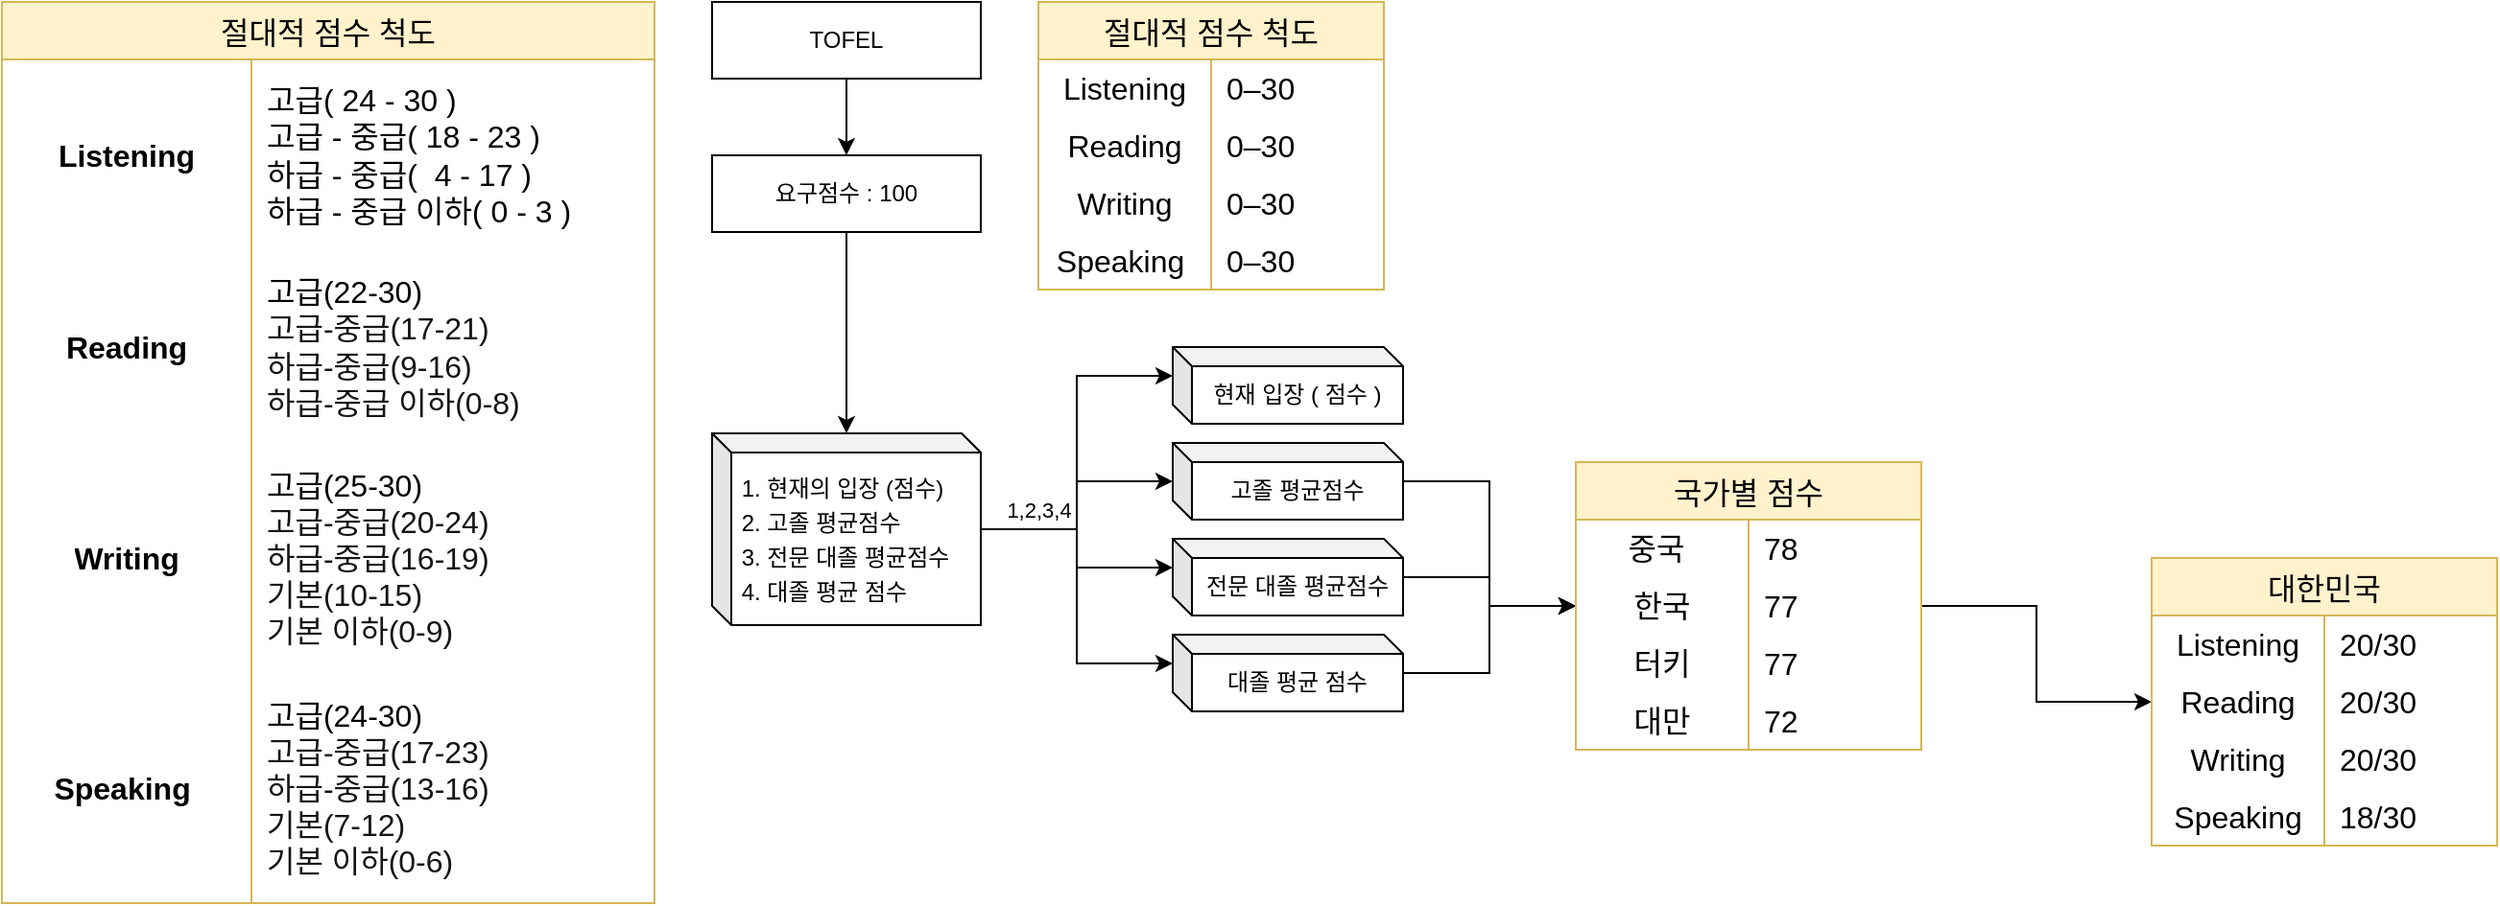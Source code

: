 <mxfile version="22.1.2" type="github">
  <diagram name="페이지-1" id="8IHDN_-SKcLilpCCmVuQ">
    <mxGraphModel dx="1591" dy="871" grid="1" gridSize="10" guides="1" tooltips="1" connect="1" arrows="1" fold="1" page="1" pageScale="1" pageWidth="1920" pageHeight="1200" math="0" shadow="0">
      <root>
        <mxCell id="0" />
        <mxCell id="1" parent="0" />
        <mxCell id="AJ-2sVFdrdn4f0Wi_BYu-5" style="edgeStyle=orthogonalEdgeStyle;rounded=0;orthogonalLoop=1;jettySize=auto;html=1;entryX=0.5;entryY=0;entryDx=0;entryDy=0;" parent="1" source="AJ-2sVFdrdn4f0Wi_BYu-3" target="AJ-2sVFdrdn4f0Wi_BYu-4" edge="1">
          <mxGeometry relative="1" as="geometry" />
        </mxCell>
        <mxCell id="AJ-2sVFdrdn4f0Wi_BYu-3" value="TOFEL" style="rounded=0;whiteSpace=wrap;html=1;" parent="1" vertex="1">
          <mxGeometry x="630" y="200" width="140" height="40" as="geometry" />
        </mxCell>
        <mxCell id="AJ-2sVFdrdn4f0Wi_BYu-10" style="edgeStyle=orthogonalEdgeStyle;rounded=0;orthogonalLoop=1;jettySize=auto;html=1;exitX=0.5;exitY=1;exitDx=0;exitDy=0;" parent="1" source="AJ-2sVFdrdn4f0Wi_BYu-4" target="AJ-2sVFdrdn4f0Wi_BYu-6" edge="1">
          <mxGeometry relative="1" as="geometry">
            <mxPoint x="700" y="360" as="sourcePoint" />
          </mxGeometry>
        </mxCell>
        <mxCell id="AJ-2sVFdrdn4f0Wi_BYu-4" value="요구점수 : 100" style="rounded=0;whiteSpace=wrap;html=1;" parent="1" vertex="1">
          <mxGeometry x="630" y="280" width="140" height="40" as="geometry" />
        </mxCell>
        <mxCell id="AJ-2sVFdrdn4f0Wi_BYu-19" style="edgeStyle=orthogonalEdgeStyle;rounded=0;orthogonalLoop=1;jettySize=auto;html=1;" parent="1" source="AJ-2sVFdrdn4f0Wi_BYu-6" target="AJ-2sVFdrdn4f0Wi_BYu-13" edge="1">
          <mxGeometry relative="1" as="geometry" />
        </mxCell>
        <mxCell id="AJ-2sVFdrdn4f0Wi_BYu-6" value="&lt;div style=&quot;line-height: 150%;&quot;&gt;&lt;span style=&quot;background-color: initial;&quot;&gt;&amp;nbsp;1. 현재의 입장 (점수)&amp;nbsp;&lt;/span&gt;&lt;/div&gt;&lt;div style=&quot;line-height: 150%;&quot;&gt;&lt;span style=&quot;background-color: initial;&quot;&gt;&amp;nbsp;2. 고졸 평균점수&lt;/span&gt;&lt;/div&gt;&lt;div style=&quot;line-height: 150%;&quot;&gt;&lt;span style=&quot;background-color: initial;&quot;&gt;&amp;nbsp;3. 전문 대졸 평균점수&lt;/span&gt;&lt;/div&gt;&lt;div style=&quot;line-height: 150%;&quot;&gt;&lt;span style=&quot;background-color: initial;&quot;&gt;&amp;nbsp;4. 대졸 평균 점수&lt;/span&gt;&lt;/div&gt;" style="shape=cube;whiteSpace=wrap;html=1;boundedLbl=1;backgroundOutline=1;darkOpacity=0.05;darkOpacity2=0.1;align=left;size=10;" parent="1" vertex="1">
          <mxGeometry x="630" y="425" width="140" height="100" as="geometry" />
        </mxCell>
        <mxCell id="AJ-2sVFdrdn4f0Wi_BYu-12" value="현재 입장 ( 점수 )" style="shape=cube;whiteSpace=wrap;html=1;boundedLbl=1;backgroundOutline=1;darkOpacity=0.05;darkOpacity2=0.1;size=10;" parent="1" vertex="1">
          <mxGeometry x="870" y="380" width="120" height="40" as="geometry" />
        </mxCell>
        <mxCell id="AJ-2sVFdrdn4f0Wi_BYu-89" style="edgeStyle=orthogonalEdgeStyle;rounded=0;orthogonalLoop=1;jettySize=auto;html=1;" parent="1" source="AJ-2sVFdrdn4f0Wi_BYu-13" target="AJ-2sVFdrdn4f0Wi_BYu-76" edge="1">
          <mxGeometry relative="1" as="geometry" />
        </mxCell>
        <mxCell id="AJ-2sVFdrdn4f0Wi_BYu-13" value="고졸 평균점수" style="shape=cube;whiteSpace=wrap;html=1;boundedLbl=1;backgroundOutline=1;darkOpacity=0.05;darkOpacity2=0.1;size=10;" parent="1" vertex="1">
          <mxGeometry x="870" y="430" width="120" height="40" as="geometry" />
        </mxCell>
        <mxCell id="AJ-2sVFdrdn4f0Wi_BYu-90" style="edgeStyle=orthogonalEdgeStyle;rounded=0;orthogonalLoop=1;jettySize=auto;html=1;" parent="1" source="AJ-2sVFdrdn4f0Wi_BYu-14" target="AJ-2sVFdrdn4f0Wi_BYu-76" edge="1">
          <mxGeometry relative="1" as="geometry" />
        </mxCell>
        <mxCell id="AJ-2sVFdrdn4f0Wi_BYu-14" value="전문 대졸 평균점수" style="shape=cube;whiteSpace=wrap;html=1;boundedLbl=1;backgroundOutline=1;darkOpacity=0.05;darkOpacity2=0.1;size=10;" parent="1" vertex="1">
          <mxGeometry x="870" y="480" width="120" height="40" as="geometry" />
        </mxCell>
        <mxCell id="AJ-2sVFdrdn4f0Wi_BYu-91" style="edgeStyle=orthogonalEdgeStyle;rounded=0;orthogonalLoop=1;jettySize=auto;html=1;" parent="1" source="AJ-2sVFdrdn4f0Wi_BYu-15" target="AJ-2sVFdrdn4f0Wi_BYu-76" edge="1">
          <mxGeometry relative="1" as="geometry" />
        </mxCell>
        <mxCell id="AJ-2sVFdrdn4f0Wi_BYu-15" value="대졸 평균 점수" style="shape=cube;whiteSpace=wrap;html=1;boundedLbl=1;backgroundOutline=1;darkOpacity=0.05;darkOpacity2=0.1;size=10;" parent="1" vertex="1">
          <mxGeometry x="870" y="530" width="120" height="40" as="geometry" />
        </mxCell>
        <mxCell id="AJ-2sVFdrdn4f0Wi_BYu-18" style="edgeStyle=orthogonalEdgeStyle;rounded=0;orthogonalLoop=1;jettySize=auto;html=1;entryX=0;entryY=0;entryDx=0;entryDy=15;entryPerimeter=0;" parent="1" source="AJ-2sVFdrdn4f0Wi_BYu-6" target="AJ-2sVFdrdn4f0Wi_BYu-12" edge="1">
          <mxGeometry relative="1" as="geometry" />
        </mxCell>
        <mxCell id="AJ-2sVFdrdn4f0Wi_BYu-20" style="edgeStyle=orthogonalEdgeStyle;rounded=0;orthogonalLoop=1;jettySize=auto;html=1;entryX=0;entryY=0;entryDx=0;entryDy=15;entryPerimeter=0;" parent="1" source="AJ-2sVFdrdn4f0Wi_BYu-6" target="AJ-2sVFdrdn4f0Wi_BYu-14" edge="1">
          <mxGeometry relative="1" as="geometry" />
        </mxCell>
        <mxCell id="AJ-2sVFdrdn4f0Wi_BYu-21" style="edgeStyle=orthogonalEdgeStyle;rounded=0;orthogonalLoop=1;jettySize=auto;html=1;entryX=0;entryY=0;entryDx=0;entryDy=15;entryPerimeter=0;" parent="1" source="AJ-2sVFdrdn4f0Wi_BYu-6" target="AJ-2sVFdrdn4f0Wi_BYu-15" edge="1">
          <mxGeometry relative="1" as="geometry" />
        </mxCell>
        <mxCell id="AJ-2sVFdrdn4f0Wi_BYu-74" value="1,2,3,4" style="edgeLabel;html=1;align=center;verticalAlign=middle;resizable=0;points=[];" parent="AJ-2sVFdrdn4f0Wi_BYu-21" vertex="1" connectable="0">
          <mxGeometry x="-0.474" y="2" relative="1" as="geometry">
            <mxPoint x="-15" y="-8" as="offset" />
          </mxGeometry>
        </mxCell>
        <mxCell id="AJ-2sVFdrdn4f0Wi_BYu-60" value="절대적 점수 척도" style="shape=table;startSize=30;container=1;collapsible=0;childLayout=tableLayout;fixedRows=1;rowLines=0;fontStyle=0;strokeColor=#d6b656;fontSize=16;fillColor=#fff2cc;" parent="1" vertex="1">
          <mxGeometry x="800" y="200" width="180" height="150" as="geometry" />
        </mxCell>
        <mxCell id="AJ-2sVFdrdn4f0Wi_BYu-61" value="" style="shape=tableRow;horizontal=0;startSize=0;swimlaneHead=0;swimlaneBody=0;top=0;left=0;bottom=0;right=0;collapsible=0;dropTarget=0;fillColor=none;points=[[0,0.5],[1,0.5]];portConstraint=eastwest;strokeColor=inherit;fontSize=16;" parent="AJ-2sVFdrdn4f0Wi_BYu-60" vertex="1">
          <mxGeometry y="30" width="180" height="30" as="geometry" />
        </mxCell>
        <mxCell id="AJ-2sVFdrdn4f0Wi_BYu-62" value="Listening" style="shape=partialRectangle;html=1;whiteSpace=wrap;connectable=0;fillColor=none;top=0;left=0;bottom=0;right=0;overflow=hidden;pointerEvents=1;strokeColor=inherit;fontSize=16;" parent="AJ-2sVFdrdn4f0Wi_BYu-61" vertex="1">
          <mxGeometry width="90" height="30" as="geometry">
            <mxRectangle width="90" height="30" as="alternateBounds" />
          </mxGeometry>
        </mxCell>
        <mxCell id="AJ-2sVFdrdn4f0Wi_BYu-63" value="0–30" style="shape=partialRectangle;html=1;whiteSpace=wrap;connectable=0;fillColor=none;top=0;left=0;bottom=0;right=0;align=left;spacingLeft=6;overflow=hidden;strokeColor=inherit;fontSize=16;" parent="AJ-2sVFdrdn4f0Wi_BYu-61" vertex="1">
          <mxGeometry x="90" width="90" height="30" as="geometry">
            <mxRectangle width="90" height="30" as="alternateBounds" />
          </mxGeometry>
        </mxCell>
        <mxCell id="AJ-2sVFdrdn4f0Wi_BYu-64" value="" style="shape=tableRow;horizontal=0;startSize=0;swimlaneHead=0;swimlaneBody=0;top=0;left=0;bottom=0;right=0;collapsible=0;dropTarget=0;fillColor=none;points=[[0,0.5],[1,0.5]];portConstraint=eastwest;strokeColor=inherit;fontSize=16;" parent="AJ-2sVFdrdn4f0Wi_BYu-60" vertex="1">
          <mxGeometry y="60" width="180" height="30" as="geometry" />
        </mxCell>
        <mxCell id="AJ-2sVFdrdn4f0Wi_BYu-65" value="Reading" style="shape=partialRectangle;html=1;whiteSpace=wrap;connectable=0;fillColor=none;top=0;left=0;bottom=0;right=0;overflow=hidden;strokeColor=inherit;fontSize=16;" parent="AJ-2sVFdrdn4f0Wi_BYu-64" vertex="1">
          <mxGeometry width="90" height="30" as="geometry">
            <mxRectangle width="90" height="30" as="alternateBounds" />
          </mxGeometry>
        </mxCell>
        <mxCell id="AJ-2sVFdrdn4f0Wi_BYu-66" value="0–30" style="shape=partialRectangle;html=1;whiteSpace=wrap;connectable=0;fillColor=none;top=0;left=0;bottom=0;right=0;align=left;spacingLeft=6;overflow=hidden;strokeColor=inherit;fontSize=16;" parent="AJ-2sVFdrdn4f0Wi_BYu-64" vertex="1">
          <mxGeometry x="90" width="90" height="30" as="geometry">
            <mxRectangle width="90" height="30" as="alternateBounds" />
          </mxGeometry>
        </mxCell>
        <mxCell id="AJ-2sVFdrdn4f0Wi_BYu-67" value="" style="shape=tableRow;horizontal=0;startSize=0;swimlaneHead=0;swimlaneBody=0;top=0;left=0;bottom=0;right=0;collapsible=0;dropTarget=0;fillColor=none;points=[[0,0.5],[1,0.5]];portConstraint=eastwest;strokeColor=inherit;fontSize=16;" parent="AJ-2sVFdrdn4f0Wi_BYu-60" vertex="1">
          <mxGeometry y="90" width="180" height="30" as="geometry" />
        </mxCell>
        <mxCell id="AJ-2sVFdrdn4f0Wi_BYu-68" value="Writing" style="shape=partialRectangle;html=1;whiteSpace=wrap;connectable=0;fillColor=none;top=0;left=0;bottom=0;right=0;overflow=hidden;strokeColor=inherit;fontSize=16;" parent="AJ-2sVFdrdn4f0Wi_BYu-67" vertex="1">
          <mxGeometry width="90" height="30" as="geometry">
            <mxRectangle width="90" height="30" as="alternateBounds" />
          </mxGeometry>
        </mxCell>
        <mxCell id="AJ-2sVFdrdn4f0Wi_BYu-69" value="0–30" style="shape=partialRectangle;html=1;whiteSpace=wrap;connectable=0;fillColor=none;top=0;left=0;bottom=0;right=0;align=left;spacingLeft=6;overflow=hidden;strokeColor=inherit;fontSize=16;" parent="AJ-2sVFdrdn4f0Wi_BYu-67" vertex="1">
          <mxGeometry x="90" width="90" height="30" as="geometry">
            <mxRectangle width="90" height="30" as="alternateBounds" />
          </mxGeometry>
        </mxCell>
        <mxCell id="AJ-2sVFdrdn4f0Wi_BYu-71" value="" style="shape=tableRow;horizontal=0;startSize=0;swimlaneHead=0;swimlaneBody=0;top=0;left=0;bottom=0;right=0;collapsible=0;dropTarget=0;fillColor=none;points=[[0,0.5],[1,0.5]];portConstraint=eastwest;strokeColor=inherit;fontSize=16;" parent="AJ-2sVFdrdn4f0Wi_BYu-60" vertex="1">
          <mxGeometry y="120" width="180" height="30" as="geometry" />
        </mxCell>
        <mxCell id="AJ-2sVFdrdn4f0Wi_BYu-72" value="Speaking&amp;nbsp;" style="shape=partialRectangle;html=1;whiteSpace=wrap;connectable=0;fillColor=none;top=0;left=0;bottom=0;right=0;overflow=hidden;strokeColor=inherit;fontSize=16;" parent="AJ-2sVFdrdn4f0Wi_BYu-71" vertex="1">
          <mxGeometry width="90" height="30" as="geometry">
            <mxRectangle width="90" height="30" as="alternateBounds" />
          </mxGeometry>
        </mxCell>
        <mxCell id="AJ-2sVFdrdn4f0Wi_BYu-73" value="0–30" style="shape=partialRectangle;html=1;whiteSpace=wrap;connectable=0;fillColor=none;top=0;left=0;bottom=0;right=0;align=left;spacingLeft=6;overflow=hidden;strokeColor=inherit;fontSize=16;" parent="AJ-2sVFdrdn4f0Wi_BYu-71" vertex="1">
          <mxGeometry x="90" width="90" height="30" as="geometry">
            <mxRectangle width="90" height="30" as="alternateBounds" />
          </mxGeometry>
        </mxCell>
        <mxCell id="lK5E28p0XHSPsdP_LDoq-15" value="" style="edgeStyle=orthogonalEdgeStyle;rounded=0;orthogonalLoop=1;jettySize=auto;html=1;" edge="1" parent="1" source="AJ-2sVFdrdn4f0Wi_BYu-76" target="lK5E28p0XHSPsdP_LDoq-2">
          <mxGeometry relative="1" as="geometry" />
        </mxCell>
        <mxCell id="AJ-2sVFdrdn4f0Wi_BYu-76" value="국가별 점수" style="shape=table;startSize=30;container=1;collapsible=0;childLayout=tableLayout;fixedRows=1;rowLines=0;fontStyle=0;strokeColor=#d6b656;fontSize=16;fillColor=#fff2cc;" parent="1" vertex="1">
          <mxGeometry x="1080" y="440" width="180" height="150" as="geometry" />
        </mxCell>
        <mxCell id="AJ-2sVFdrdn4f0Wi_BYu-77" value="" style="shape=tableRow;horizontal=0;startSize=0;swimlaneHead=0;swimlaneBody=0;top=0;left=0;bottom=0;right=0;collapsible=0;dropTarget=0;fillColor=none;points=[[0,0.5],[1,0.5]];portConstraint=eastwest;strokeColor=inherit;fontSize=16;" parent="AJ-2sVFdrdn4f0Wi_BYu-76" vertex="1">
          <mxGeometry y="30" width="180" height="30" as="geometry" />
        </mxCell>
        <mxCell id="AJ-2sVFdrdn4f0Wi_BYu-78" value="중국&lt;span style=&quot;white-space: pre;&quot;&gt;&#x9;&lt;/span&gt;" style="shape=partialRectangle;html=1;whiteSpace=wrap;connectable=0;fillColor=none;top=0;left=0;bottom=0;right=0;overflow=hidden;pointerEvents=1;strokeColor=inherit;fontSize=16;" parent="AJ-2sVFdrdn4f0Wi_BYu-77" vertex="1">
          <mxGeometry width="90" height="30" as="geometry">
            <mxRectangle width="90" height="30" as="alternateBounds" />
          </mxGeometry>
        </mxCell>
        <mxCell id="AJ-2sVFdrdn4f0Wi_BYu-79" value="78" style="shape=partialRectangle;html=1;whiteSpace=wrap;connectable=0;fillColor=none;top=0;left=0;bottom=0;right=0;align=left;spacingLeft=6;overflow=hidden;strokeColor=inherit;fontSize=16;" parent="AJ-2sVFdrdn4f0Wi_BYu-77" vertex="1">
          <mxGeometry x="90" width="90" height="30" as="geometry">
            <mxRectangle width="90" height="30" as="alternateBounds" />
          </mxGeometry>
        </mxCell>
        <mxCell id="AJ-2sVFdrdn4f0Wi_BYu-80" value="" style="shape=tableRow;horizontal=0;startSize=0;swimlaneHead=0;swimlaneBody=0;top=0;left=0;bottom=0;right=0;collapsible=0;dropTarget=0;fillColor=none;points=[[0,0.5],[1,0.5]];portConstraint=eastwest;strokeColor=inherit;fontSize=16;" parent="AJ-2sVFdrdn4f0Wi_BYu-76" vertex="1">
          <mxGeometry y="60" width="180" height="30" as="geometry" />
        </mxCell>
        <mxCell id="AJ-2sVFdrdn4f0Wi_BYu-81" value="한국" style="shape=partialRectangle;html=1;whiteSpace=wrap;connectable=0;fillColor=none;top=0;left=0;bottom=0;right=0;overflow=hidden;strokeColor=inherit;fontSize=16;" parent="AJ-2sVFdrdn4f0Wi_BYu-80" vertex="1">
          <mxGeometry width="90" height="30" as="geometry">
            <mxRectangle width="90" height="30" as="alternateBounds" />
          </mxGeometry>
        </mxCell>
        <mxCell id="AJ-2sVFdrdn4f0Wi_BYu-82" value="77" style="shape=partialRectangle;html=1;whiteSpace=wrap;connectable=0;fillColor=none;top=0;left=0;bottom=0;right=0;align=left;spacingLeft=6;overflow=hidden;strokeColor=inherit;fontSize=16;" parent="AJ-2sVFdrdn4f0Wi_BYu-80" vertex="1">
          <mxGeometry x="90" width="90" height="30" as="geometry">
            <mxRectangle width="90" height="30" as="alternateBounds" />
          </mxGeometry>
        </mxCell>
        <mxCell id="AJ-2sVFdrdn4f0Wi_BYu-83" value="" style="shape=tableRow;horizontal=0;startSize=0;swimlaneHead=0;swimlaneBody=0;top=0;left=0;bottom=0;right=0;collapsible=0;dropTarget=0;fillColor=none;points=[[0,0.5],[1,0.5]];portConstraint=eastwest;strokeColor=inherit;fontSize=16;" parent="AJ-2sVFdrdn4f0Wi_BYu-76" vertex="1">
          <mxGeometry y="90" width="180" height="30" as="geometry" />
        </mxCell>
        <mxCell id="AJ-2sVFdrdn4f0Wi_BYu-84" value="터키" style="shape=partialRectangle;html=1;whiteSpace=wrap;connectable=0;fillColor=none;top=0;left=0;bottom=0;right=0;overflow=hidden;strokeColor=inherit;fontSize=16;" parent="AJ-2sVFdrdn4f0Wi_BYu-83" vertex="1">
          <mxGeometry width="90" height="30" as="geometry">
            <mxRectangle width="90" height="30" as="alternateBounds" />
          </mxGeometry>
        </mxCell>
        <mxCell id="AJ-2sVFdrdn4f0Wi_BYu-85" value="77" style="shape=partialRectangle;html=1;whiteSpace=wrap;connectable=0;fillColor=none;top=0;left=0;bottom=0;right=0;align=left;spacingLeft=6;overflow=hidden;strokeColor=inherit;fontSize=16;" parent="AJ-2sVFdrdn4f0Wi_BYu-83" vertex="1">
          <mxGeometry x="90" width="90" height="30" as="geometry">
            <mxRectangle width="90" height="30" as="alternateBounds" />
          </mxGeometry>
        </mxCell>
        <mxCell id="AJ-2sVFdrdn4f0Wi_BYu-86" value="" style="shape=tableRow;horizontal=0;startSize=0;swimlaneHead=0;swimlaneBody=0;top=0;left=0;bottom=0;right=0;collapsible=0;dropTarget=0;fillColor=none;points=[[0,0.5],[1,0.5]];portConstraint=eastwest;strokeColor=inherit;fontSize=16;" parent="AJ-2sVFdrdn4f0Wi_BYu-76" vertex="1">
          <mxGeometry y="120" width="180" height="30" as="geometry" />
        </mxCell>
        <mxCell id="AJ-2sVFdrdn4f0Wi_BYu-87" value="대만" style="shape=partialRectangle;html=1;whiteSpace=wrap;connectable=0;fillColor=none;top=0;left=0;bottom=0;right=0;overflow=hidden;strokeColor=inherit;fontSize=16;" parent="AJ-2sVFdrdn4f0Wi_BYu-86" vertex="1">
          <mxGeometry width="90" height="30" as="geometry">
            <mxRectangle width="90" height="30" as="alternateBounds" />
          </mxGeometry>
        </mxCell>
        <mxCell id="AJ-2sVFdrdn4f0Wi_BYu-88" value="72" style="shape=partialRectangle;html=1;whiteSpace=wrap;connectable=0;fillColor=none;top=0;left=0;bottom=0;right=0;align=left;spacingLeft=6;overflow=hidden;strokeColor=inherit;fontSize=16;" parent="AJ-2sVFdrdn4f0Wi_BYu-86" vertex="1">
          <mxGeometry x="90" width="90" height="30" as="geometry">
            <mxRectangle width="90" height="30" as="alternateBounds" />
          </mxGeometry>
        </mxCell>
        <mxCell id="AJ-2sVFdrdn4f0Wi_BYu-96" value="절대적 점수 척도" style="shape=table;startSize=30;container=1;collapsible=0;childLayout=tableLayout;fixedRows=1;rowLines=0;fontStyle=0;strokeColor=#d6b656;fontSize=16;fillColor=#fff2cc;" parent="1" vertex="1">
          <mxGeometry x="260" y="200" width="340" height="470" as="geometry" />
        </mxCell>
        <mxCell id="AJ-2sVFdrdn4f0Wi_BYu-97" value="" style="shape=tableRow;horizontal=0;startSize=0;swimlaneHead=0;swimlaneBody=0;top=0;left=0;bottom=0;right=0;collapsible=0;dropTarget=0;fillColor=none;points=[[0,0.5],[1,0.5]];portConstraint=eastwest;strokeColor=inherit;fontSize=16;" parent="AJ-2sVFdrdn4f0Wi_BYu-96" vertex="1">
          <mxGeometry y="30" width="340" height="100" as="geometry" />
        </mxCell>
        <mxCell id="AJ-2sVFdrdn4f0Wi_BYu-98" value="&lt;b&gt;Listening&lt;/b&gt;" style="shape=partialRectangle;html=1;whiteSpace=wrap;connectable=0;fillColor=none;top=0;left=0;bottom=0;right=0;overflow=hidden;pointerEvents=1;strokeColor=inherit;fontSize=16;" parent="AJ-2sVFdrdn4f0Wi_BYu-97" vertex="1">
          <mxGeometry width="130" height="100" as="geometry">
            <mxRectangle width="130" height="100" as="alternateBounds" />
          </mxGeometry>
        </mxCell>
        <mxCell id="AJ-2sVFdrdn4f0Wi_BYu-99" value="고급( 24 - 30 )&lt;br&gt;고급 - 중급( 18 - 23 )&lt;br&gt;하급 - 중급(&amp;nbsp; 4 - 17 )&lt;br&gt;하급 - 중급 이하( 0 - 3 )" style="shape=partialRectangle;html=1;whiteSpace=wrap;connectable=0;fillColor=none;top=0;left=0;bottom=0;right=0;align=left;spacingLeft=6;overflow=hidden;strokeColor=inherit;fontSize=16;" parent="AJ-2sVFdrdn4f0Wi_BYu-97" vertex="1">
          <mxGeometry x="130" width="210" height="100" as="geometry">
            <mxRectangle width="210" height="100" as="alternateBounds" />
          </mxGeometry>
        </mxCell>
        <mxCell id="AJ-2sVFdrdn4f0Wi_BYu-100" value="" style="shape=tableRow;horizontal=0;startSize=0;swimlaneHead=0;swimlaneBody=0;top=0;left=0;bottom=0;right=0;collapsible=0;dropTarget=0;fillColor=none;points=[[0,0.5],[1,0.5]];portConstraint=eastwest;strokeColor=inherit;fontSize=16;" parent="AJ-2sVFdrdn4f0Wi_BYu-96" vertex="1">
          <mxGeometry y="130" width="340" height="100" as="geometry" />
        </mxCell>
        <mxCell id="AJ-2sVFdrdn4f0Wi_BYu-101" value="&lt;b&gt;Reading&lt;/b&gt;" style="shape=partialRectangle;html=1;whiteSpace=wrap;connectable=0;fillColor=none;top=0;left=0;bottom=0;right=0;overflow=hidden;strokeColor=inherit;fontSize=16;" parent="AJ-2sVFdrdn4f0Wi_BYu-100" vertex="1">
          <mxGeometry width="130" height="100" as="geometry">
            <mxRectangle width="130" height="100" as="alternateBounds" />
          </mxGeometry>
        </mxCell>
        <mxCell id="AJ-2sVFdrdn4f0Wi_BYu-102" value="&lt;font style=&quot;font-size: 16px;&quot;&gt;고급(22-30)&lt;br style=&quot;box-sizing: border-box; color: rgb(21, 21, 21); background-color: rgb(255, 255, 255);&quot; aria-hidden=&quot;true&quot;&gt;&lt;span style=&quot;color: rgb(21, 21, 21); background-color: rgb(255, 255, 255);&quot;&gt;고급-중급(17-21)&lt;/span&gt;&lt;br style=&quot;box-sizing: border-box; color: rgb(21, 21, 21); background-color: rgb(255, 255, 255);&quot; aria-hidden=&quot;true&quot;&gt;&lt;span style=&quot;color: rgb(21, 21, 21); background-color: rgb(255, 255, 255);&quot;&gt;하급-중급(9-16)&lt;/span&gt;&lt;br style=&quot;box-sizing: border-box; color: rgb(21, 21, 21); background-color: rgb(255, 255, 255);&quot; aria-hidden=&quot;true&quot;&gt;&lt;span style=&quot;color: rgb(21, 21, 21); background-color: rgb(255, 255, 255);&quot;&gt;하급-중급 이하(0-8)&lt;/span&gt;&lt;/font&gt;" style="shape=partialRectangle;html=1;whiteSpace=wrap;connectable=0;fillColor=none;top=0;left=0;bottom=0;right=0;align=left;spacingLeft=6;overflow=hidden;strokeColor=inherit;fontSize=16;" parent="AJ-2sVFdrdn4f0Wi_BYu-100" vertex="1">
          <mxGeometry x="130" width="210" height="100" as="geometry">
            <mxRectangle width="210" height="100" as="alternateBounds" />
          </mxGeometry>
        </mxCell>
        <mxCell id="AJ-2sVFdrdn4f0Wi_BYu-103" value="" style="shape=tableRow;horizontal=0;startSize=0;swimlaneHead=0;swimlaneBody=0;top=0;left=0;bottom=0;right=0;collapsible=0;dropTarget=0;fillColor=none;points=[[0,0.5],[1,0.5]];portConstraint=eastwest;strokeColor=inherit;fontSize=16;" parent="AJ-2sVFdrdn4f0Wi_BYu-96" vertex="1">
          <mxGeometry y="230" width="340" height="120" as="geometry" />
        </mxCell>
        <mxCell id="AJ-2sVFdrdn4f0Wi_BYu-104" value="&lt;b&gt;Writing&lt;/b&gt;" style="shape=partialRectangle;html=1;whiteSpace=wrap;connectable=0;fillColor=none;top=0;left=0;bottom=0;right=0;overflow=hidden;strokeColor=inherit;fontSize=16;" parent="AJ-2sVFdrdn4f0Wi_BYu-103" vertex="1">
          <mxGeometry width="130" height="120" as="geometry">
            <mxRectangle width="130" height="120" as="alternateBounds" />
          </mxGeometry>
        </mxCell>
        <mxCell id="AJ-2sVFdrdn4f0Wi_BYu-105" value="&lt;font style=&quot;font-size: 16px;&quot;&gt;고급(25-30)&lt;br style=&quot;box-sizing: border-box; color: rgb(21, 21, 21);&quot; aria-hidden=&quot;true&quot;&gt;&lt;span style=&quot;color: rgb(21, 21, 21);&quot;&gt;고급-중급(20-24)&lt;/span&gt;&lt;br style=&quot;box-sizing: border-box; color: rgb(21, 21, 21);&quot; aria-hidden=&quot;true&quot;&gt;&lt;span style=&quot;color: rgb(21, 21, 21);&quot;&gt;하급-중급(16-19)&lt;/span&gt;&lt;br style=&quot;box-sizing: border-box; color: rgb(21, 21, 21);&quot; aria-hidden=&quot;true&quot;&gt;&lt;span style=&quot;color: rgb(21, 21, 21);&quot;&gt;기본(10-15)&lt;/span&gt;&lt;br style=&quot;box-sizing: border-box; color: rgb(21, 21, 21);&quot; aria-hidden=&quot;true&quot;&gt;&lt;span style=&quot;color: rgb(21, 21, 21);&quot;&gt;기본 이하(0-9)&lt;/span&gt;&lt;/font&gt;" style="shape=partialRectangle;html=1;whiteSpace=wrap;connectable=0;fillColor=none;top=0;left=0;bottom=0;right=0;align=left;spacingLeft=6;overflow=hidden;strokeColor=inherit;fontSize=16;" parent="AJ-2sVFdrdn4f0Wi_BYu-103" vertex="1">
          <mxGeometry x="130" width="210" height="120" as="geometry">
            <mxRectangle width="210" height="120" as="alternateBounds" />
          </mxGeometry>
        </mxCell>
        <mxCell id="AJ-2sVFdrdn4f0Wi_BYu-106" value="" style="shape=tableRow;horizontal=0;startSize=0;swimlaneHead=0;swimlaneBody=0;top=0;left=0;bottom=0;right=0;collapsible=0;dropTarget=0;fillColor=none;points=[[0,0.5],[1,0.5]];portConstraint=eastwest;strokeColor=inherit;fontSize=16;" parent="AJ-2sVFdrdn4f0Wi_BYu-96" vertex="1">
          <mxGeometry y="350" width="340" height="120" as="geometry" />
        </mxCell>
        <mxCell id="AJ-2sVFdrdn4f0Wi_BYu-107" value="&lt;b&gt;Speaking&amp;nbsp;&lt;/b&gt;" style="shape=partialRectangle;html=1;whiteSpace=wrap;connectable=0;fillColor=none;top=0;left=0;bottom=0;right=0;overflow=hidden;strokeColor=inherit;fontSize=16;" parent="AJ-2sVFdrdn4f0Wi_BYu-106" vertex="1">
          <mxGeometry width="130" height="120" as="geometry">
            <mxRectangle width="130" height="120" as="alternateBounds" />
          </mxGeometry>
        </mxCell>
        <mxCell id="AJ-2sVFdrdn4f0Wi_BYu-108" value="&lt;font style=&quot;font-size: 16px;&quot;&gt;고급(24-30)&lt;br style=&quot;box-sizing: border-box; color: rgb(21, 21, 21); background-color: rgb(255, 255, 255);&quot; aria-hidden=&quot;true&quot;&gt;&lt;span style=&quot;color: rgb(21, 21, 21); background-color: rgb(255, 255, 255);&quot;&gt;고급-중급(17-23)&lt;/span&gt;&lt;br style=&quot;box-sizing: border-box; color: rgb(21, 21, 21); background-color: rgb(255, 255, 255);&quot; aria-hidden=&quot;true&quot;&gt;&lt;span style=&quot;color: rgb(21, 21, 21); background-color: rgb(255, 255, 255);&quot;&gt;하급-중급(13-16)&lt;/span&gt;&lt;br style=&quot;box-sizing: border-box; color: rgb(21, 21, 21); background-color: rgb(255, 255, 255);&quot; aria-hidden=&quot;true&quot;&gt;&lt;span style=&quot;color: rgb(21, 21, 21); background-color: rgb(255, 255, 255);&quot;&gt;기본(7-12)&lt;/span&gt;&lt;br style=&quot;box-sizing: border-box; color: rgb(21, 21, 21); background-color: rgb(255, 255, 255);&quot; aria-hidden=&quot;true&quot;&gt;&lt;span style=&quot;color: rgb(21, 21, 21); background-color: rgb(255, 255, 255);&quot;&gt;기본 이하(0-6)&lt;/span&gt;&lt;/font&gt;" style="shape=partialRectangle;html=1;whiteSpace=wrap;connectable=0;fillColor=none;top=0;left=0;bottom=0;right=0;align=left;spacingLeft=6;overflow=hidden;strokeColor=inherit;fontSize=16;" parent="AJ-2sVFdrdn4f0Wi_BYu-106" vertex="1">
          <mxGeometry x="130" width="210" height="120" as="geometry">
            <mxRectangle width="210" height="120" as="alternateBounds" />
          </mxGeometry>
        </mxCell>
        <mxCell id="lK5E28p0XHSPsdP_LDoq-2" value="대한민국" style="shape=table;startSize=30;container=1;collapsible=0;childLayout=tableLayout;fixedRows=1;rowLines=0;fontStyle=0;strokeColor=#d6b656;fontSize=16;fillColor=#fff2cc;strokeWidth=1;" vertex="1" parent="1">
          <mxGeometry x="1380" y="490" width="180" height="150" as="geometry" />
        </mxCell>
        <mxCell id="lK5E28p0XHSPsdP_LDoq-3" value="" style="shape=tableRow;horizontal=0;startSize=0;swimlaneHead=0;swimlaneBody=0;top=0;left=0;bottom=0;right=0;collapsible=0;dropTarget=0;fillColor=none;points=[[0,0.5],[1,0.5]];portConstraint=eastwest;strokeColor=inherit;fontSize=16;" vertex="1" parent="lK5E28p0XHSPsdP_LDoq-2">
          <mxGeometry y="30" width="180" height="30" as="geometry" />
        </mxCell>
        <mxCell id="lK5E28p0XHSPsdP_LDoq-4" value="Listening" style="shape=partialRectangle;html=1;whiteSpace=wrap;connectable=0;fillColor=none;top=0;left=0;bottom=0;right=0;overflow=hidden;pointerEvents=1;strokeColor=inherit;fontSize=16;" vertex="1" parent="lK5E28p0XHSPsdP_LDoq-3">
          <mxGeometry width="90" height="30" as="geometry">
            <mxRectangle width="90" height="30" as="alternateBounds" />
          </mxGeometry>
        </mxCell>
        <mxCell id="lK5E28p0XHSPsdP_LDoq-5" value="20/30" style="shape=partialRectangle;html=1;whiteSpace=wrap;connectable=0;fillColor=none;top=0;left=0;bottom=0;right=0;align=left;spacingLeft=6;overflow=hidden;strokeColor=inherit;fontSize=16;" vertex="1" parent="lK5E28p0XHSPsdP_LDoq-3">
          <mxGeometry x="90" width="90" height="30" as="geometry">
            <mxRectangle width="90" height="30" as="alternateBounds" />
          </mxGeometry>
        </mxCell>
        <mxCell id="lK5E28p0XHSPsdP_LDoq-6" value="" style="shape=tableRow;horizontal=0;startSize=0;swimlaneHead=0;swimlaneBody=0;top=0;left=0;bottom=0;right=0;collapsible=0;dropTarget=0;fillColor=none;points=[[0,0.5],[1,0.5]];portConstraint=eastwest;strokeColor=inherit;fontSize=16;" vertex="1" parent="lK5E28p0XHSPsdP_LDoq-2">
          <mxGeometry y="60" width="180" height="30" as="geometry" />
        </mxCell>
        <mxCell id="lK5E28p0XHSPsdP_LDoq-7" value="Reading" style="shape=partialRectangle;html=1;whiteSpace=wrap;connectable=0;fillColor=none;top=0;left=0;bottom=0;right=0;overflow=hidden;strokeColor=inherit;fontSize=16;" vertex="1" parent="lK5E28p0XHSPsdP_LDoq-6">
          <mxGeometry width="90" height="30" as="geometry">
            <mxRectangle width="90" height="30" as="alternateBounds" />
          </mxGeometry>
        </mxCell>
        <mxCell id="lK5E28p0XHSPsdP_LDoq-8" value="20/30" style="shape=partialRectangle;html=1;whiteSpace=wrap;connectable=0;fillColor=none;top=0;left=0;bottom=0;right=0;align=left;spacingLeft=6;overflow=hidden;strokeColor=inherit;fontSize=16;" vertex="1" parent="lK5E28p0XHSPsdP_LDoq-6">
          <mxGeometry x="90" width="90" height="30" as="geometry">
            <mxRectangle width="90" height="30" as="alternateBounds" />
          </mxGeometry>
        </mxCell>
        <mxCell id="lK5E28p0XHSPsdP_LDoq-9" value="" style="shape=tableRow;horizontal=0;startSize=0;swimlaneHead=0;swimlaneBody=0;top=0;left=0;bottom=0;right=0;collapsible=0;dropTarget=0;fillColor=none;points=[[0,0.5],[1,0.5]];portConstraint=eastwest;strokeColor=inherit;fontSize=16;" vertex="1" parent="lK5E28p0XHSPsdP_LDoq-2">
          <mxGeometry y="90" width="180" height="30" as="geometry" />
        </mxCell>
        <mxCell id="lK5E28p0XHSPsdP_LDoq-10" value="Writing" style="shape=partialRectangle;html=1;whiteSpace=wrap;connectable=0;fillColor=none;top=0;left=0;bottom=0;right=0;overflow=hidden;strokeColor=inherit;fontSize=16;" vertex="1" parent="lK5E28p0XHSPsdP_LDoq-9">
          <mxGeometry width="90" height="30" as="geometry">
            <mxRectangle width="90" height="30" as="alternateBounds" />
          </mxGeometry>
        </mxCell>
        <mxCell id="lK5E28p0XHSPsdP_LDoq-11" value="20/30" style="shape=partialRectangle;html=1;whiteSpace=wrap;connectable=0;fillColor=none;top=0;left=0;bottom=0;right=0;align=left;spacingLeft=6;overflow=hidden;strokeColor=inherit;fontSize=16;" vertex="1" parent="lK5E28p0XHSPsdP_LDoq-9">
          <mxGeometry x="90" width="90" height="30" as="geometry">
            <mxRectangle width="90" height="30" as="alternateBounds" />
          </mxGeometry>
        </mxCell>
        <mxCell id="lK5E28p0XHSPsdP_LDoq-12" value="" style="shape=tableRow;horizontal=0;startSize=0;swimlaneHead=0;swimlaneBody=0;top=0;left=0;bottom=0;right=0;collapsible=0;dropTarget=0;fillColor=none;points=[[0,0.5],[1,0.5]];portConstraint=eastwest;strokeColor=inherit;fontSize=16;" vertex="1" parent="lK5E28p0XHSPsdP_LDoq-2">
          <mxGeometry y="120" width="180" height="30" as="geometry" />
        </mxCell>
        <mxCell id="lK5E28p0XHSPsdP_LDoq-13" value="Speaking" style="shape=partialRectangle;html=1;whiteSpace=wrap;connectable=0;fillColor=none;top=0;left=0;bottom=0;right=0;overflow=hidden;strokeColor=inherit;fontSize=16;" vertex="1" parent="lK5E28p0XHSPsdP_LDoq-12">
          <mxGeometry width="90" height="30" as="geometry">
            <mxRectangle width="90" height="30" as="alternateBounds" />
          </mxGeometry>
        </mxCell>
        <mxCell id="lK5E28p0XHSPsdP_LDoq-14" value="18/30" style="shape=partialRectangle;html=1;whiteSpace=wrap;connectable=0;fillColor=none;top=0;left=0;bottom=0;right=0;align=left;spacingLeft=6;overflow=hidden;strokeColor=inherit;fontSize=16;" vertex="1" parent="lK5E28p0XHSPsdP_LDoq-12">
          <mxGeometry x="90" width="90" height="30" as="geometry">
            <mxRectangle width="90" height="30" as="alternateBounds" />
          </mxGeometry>
        </mxCell>
      </root>
    </mxGraphModel>
  </diagram>
</mxfile>
